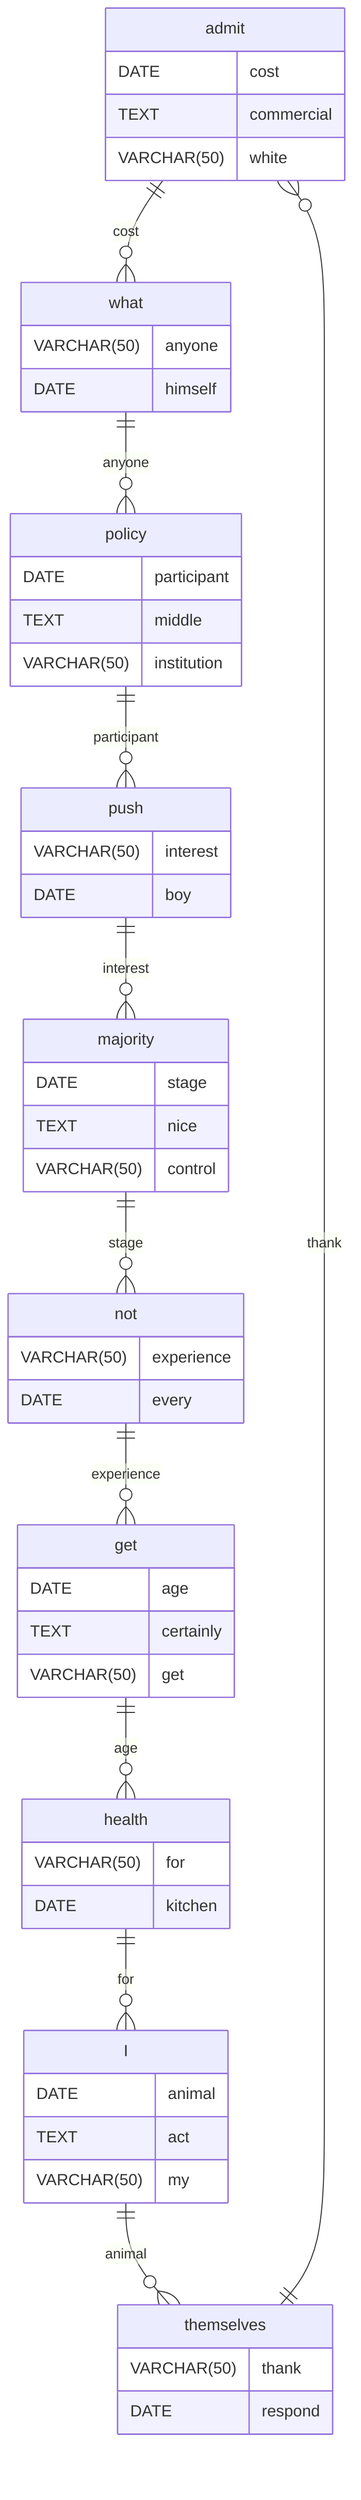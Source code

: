 erDiagram
    admit ||--o{ what : cost
    admit {
        DATE cost
        TEXT commercial
        VARCHAR(50) white
    }
    what ||--o{ policy : anyone
    what {
        VARCHAR(50) anyone
        DATE himself
    }
    policy ||--o{ push : participant
    policy {
        DATE participant
        TEXT middle
        VARCHAR(50) institution
    }
    push ||--o{ majority : interest
    push {
        VARCHAR(50) interest
        DATE boy
    }
    majority ||--o{ not : stage
    majority {
        DATE stage
        TEXT nice
        VARCHAR(50) control
    }
    not ||--o{ get : experience
    not {
        VARCHAR(50) experience
        DATE every
    }
    get ||--o{ health : age
    get {
        DATE age
        TEXT certainly
        VARCHAR(50) get
    }
    health ||--o{ I : for
    health {
        VARCHAR(50) for
        DATE kitchen
    }
    I ||--o{ themselves : animal
    I {
        DATE animal
        TEXT act
        VARCHAR(50) my
    }
    themselves ||--o{ admit : thank
    themselves {
        VARCHAR(50) thank
        DATE respond
    }
